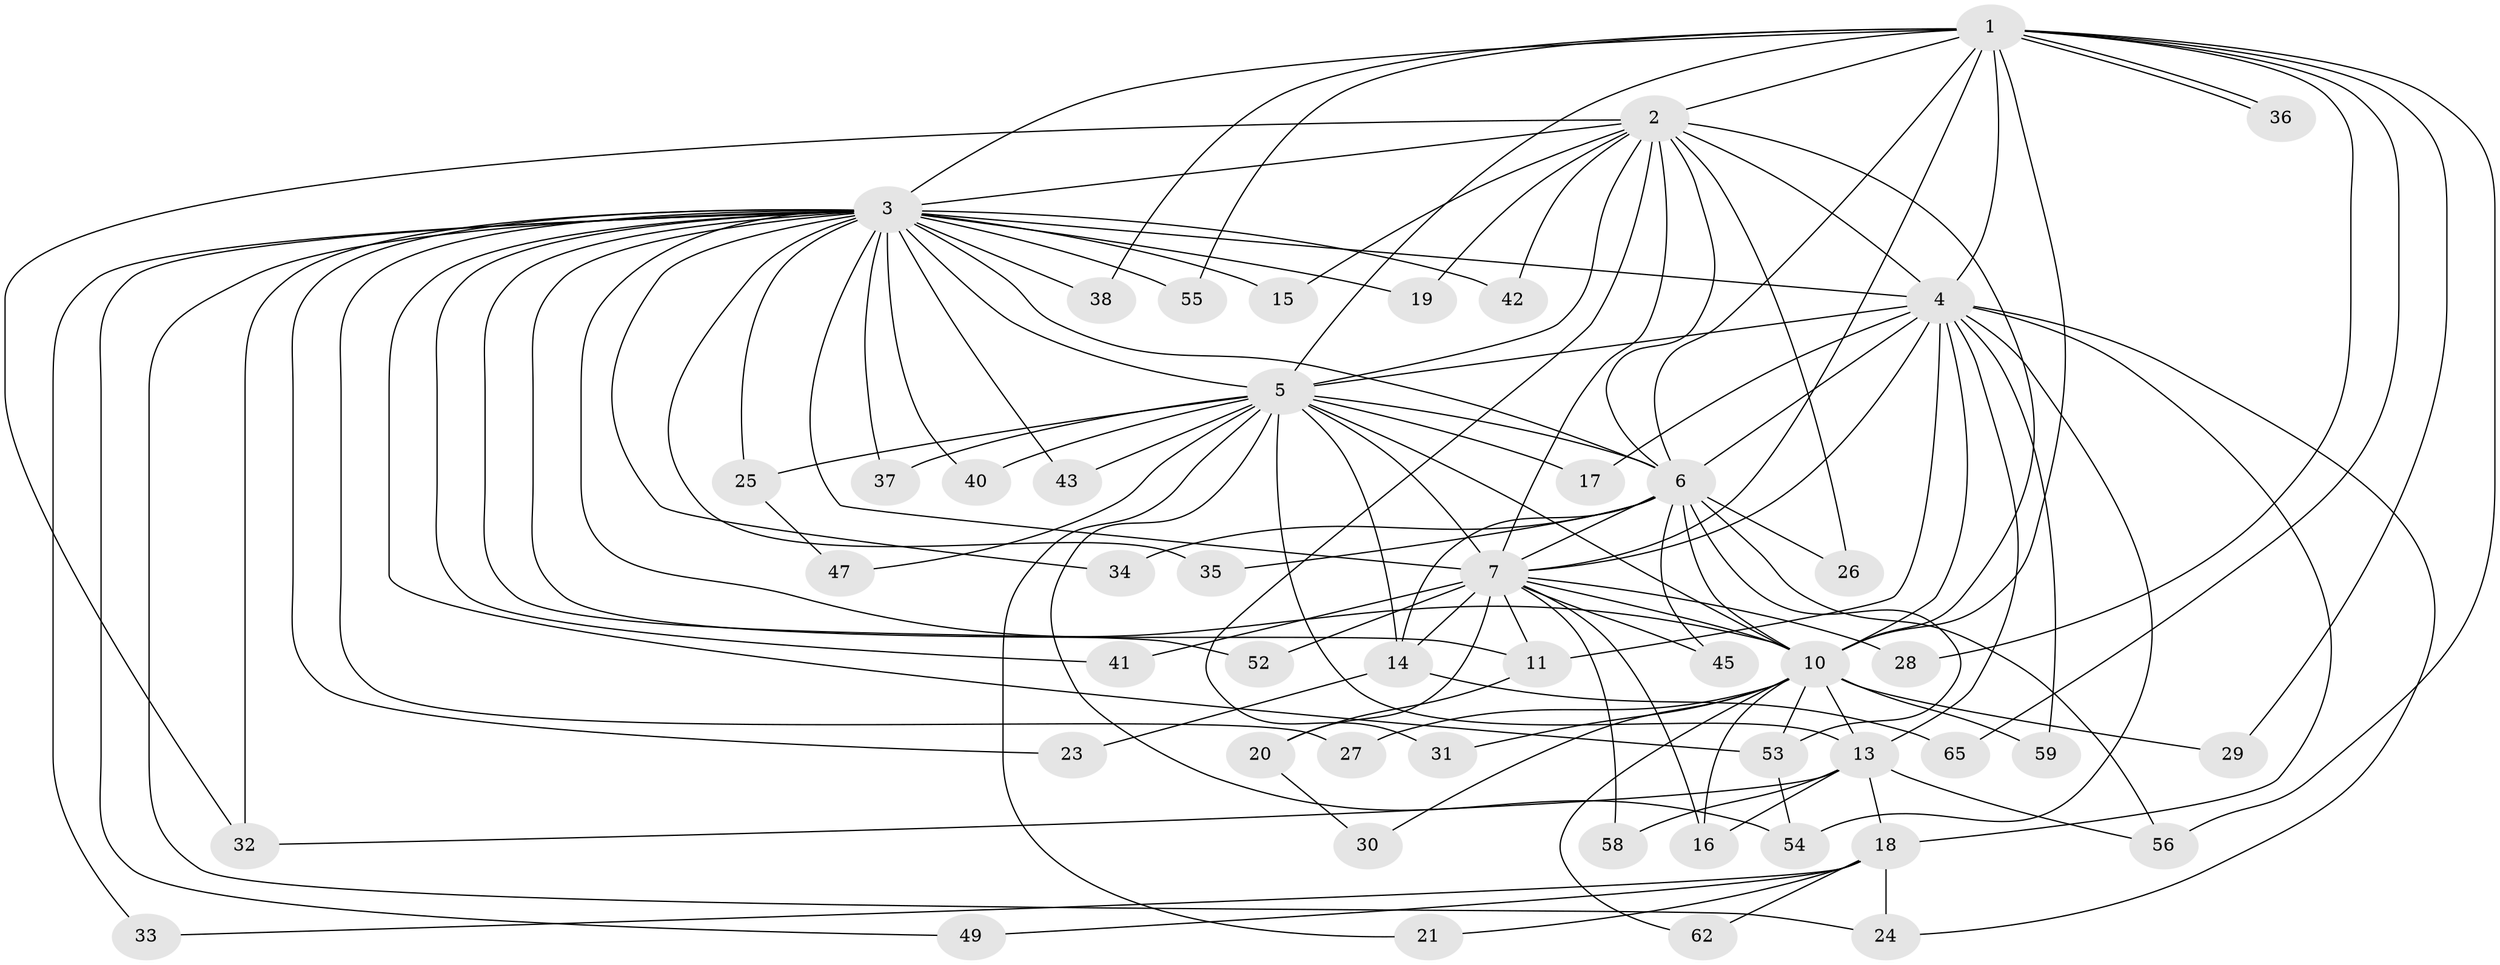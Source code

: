 // original degree distribution, {18: 0.014925373134328358, 16: 0.029850746268656716, 15: 0.014925373134328358, 19: 0.029850746268656716, 14: 0.014925373134328358, 20: 0.014925373134328358, 11: 0.014925373134328358, 27: 0.014925373134328358, 4: 0.05970149253731343, 3: 0.14925373134328357, 8: 0.014925373134328358, 2: 0.6119402985074627, 7: 0.014925373134328358}
// Generated by graph-tools (version 1.1) at 2025/41/03/06/25 10:41:43]
// undirected, 50 vertices, 121 edges
graph export_dot {
graph [start="1"]
  node [color=gray90,style=filled];
  1 [super="+63"];
  2 [super="+67"];
  3 [super="+9"];
  4 [super="+48"];
  5 [super="+12"];
  6 [super="+8"];
  7 [super="+22"];
  10 [super="+44"];
  11 [super="+61"];
  13 [super="+51"];
  14 [super="+39"];
  15;
  16;
  17;
  18 [super="+46"];
  19;
  20;
  21;
  23;
  24;
  25;
  26;
  27;
  28;
  29;
  30;
  31;
  32 [super="+66"];
  33;
  34;
  35;
  36;
  37 [super="+50"];
  38;
  40;
  41;
  42;
  43;
  45;
  47;
  49;
  52;
  53 [super="+57"];
  54 [super="+64"];
  55;
  56 [super="+60"];
  58;
  59;
  62;
  65;
  1 -- 2;
  1 -- 3 [weight=2];
  1 -- 4;
  1 -- 5;
  1 -- 6 [weight=2];
  1 -- 7;
  1 -- 10 [weight=2];
  1 -- 28;
  1 -- 29;
  1 -- 36;
  1 -- 36;
  1 -- 38;
  1 -- 55;
  1 -- 65;
  1 -- 56;
  2 -- 3 [weight=2];
  2 -- 4;
  2 -- 5;
  2 -- 6 [weight=2];
  2 -- 7 [weight=2];
  2 -- 10;
  2 -- 15;
  2 -- 19;
  2 -- 26;
  2 -- 31;
  2 -- 32;
  2 -- 42;
  3 -- 4 [weight=3];
  3 -- 5 [weight=3];
  3 -- 6 [weight=4];
  3 -- 7 [weight=3];
  3 -- 10 [weight=2];
  3 -- 24;
  3 -- 33;
  3 -- 42;
  3 -- 53;
  3 -- 15;
  3 -- 19;
  3 -- 23;
  3 -- 25;
  3 -- 27;
  3 -- 32;
  3 -- 34;
  3 -- 35;
  3 -- 37 [weight=2];
  3 -- 38;
  3 -- 40;
  3 -- 41;
  3 -- 43;
  3 -- 49;
  3 -- 52;
  3 -- 55;
  3 -- 11;
  4 -- 5;
  4 -- 6 [weight=2];
  4 -- 7;
  4 -- 10;
  4 -- 11;
  4 -- 13;
  4 -- 17;
  4 -- 18;
  4 -- 24;
  4 -- 59;
  4 -- 54;
  5 -- 6 [weight=2];
  5 -- 7;
  5 -- 10;
  5 -- 13;
  5 -- 14;
  5 -- 17;
  5 -- 21;
  5 -- 25;
  5 -- 37;
  5 -- 40;
  5 -- 43;
  5 -- 47;
  5 -- 54;
  6 -- 7 [weight=2];
  6 -- 10 [weight=2];
  6 -- 14;
  6 -- 26;
  6 -- 35;
  6 -- 45;
  6 -- 53;
  6 -- 34;
  6 -- 56;
  7 -- 10;
  7 -- 11;
  7 -- 16;
  7 -- 20;
  7 -- 28;
  7 -- 41;
  7 -- 45;
  7 -- 52;
  7 -- 58;
  7 -- 14;
  10 -- 27;
  10 -- 29;
  10 -- 30;
  10 -- 31;
  10 -- 53;
  10 -- 59;
  10 -- 62;
  10 -- 16;
  10 -- 13;
  11 -- 20;
  13 -- 16;
  13 -- 18;
  13 -- 56;
  13 -- 58;
  13 -- 32;
  14 -- 23;
  14 -- 65;
  18 -- 21;
  18 -- 33;
  18 -- 49;
  18 -- 62;
  18 -- 24;
  20 -- 30;
  25 -- 47;
  53 -- 54;
}
